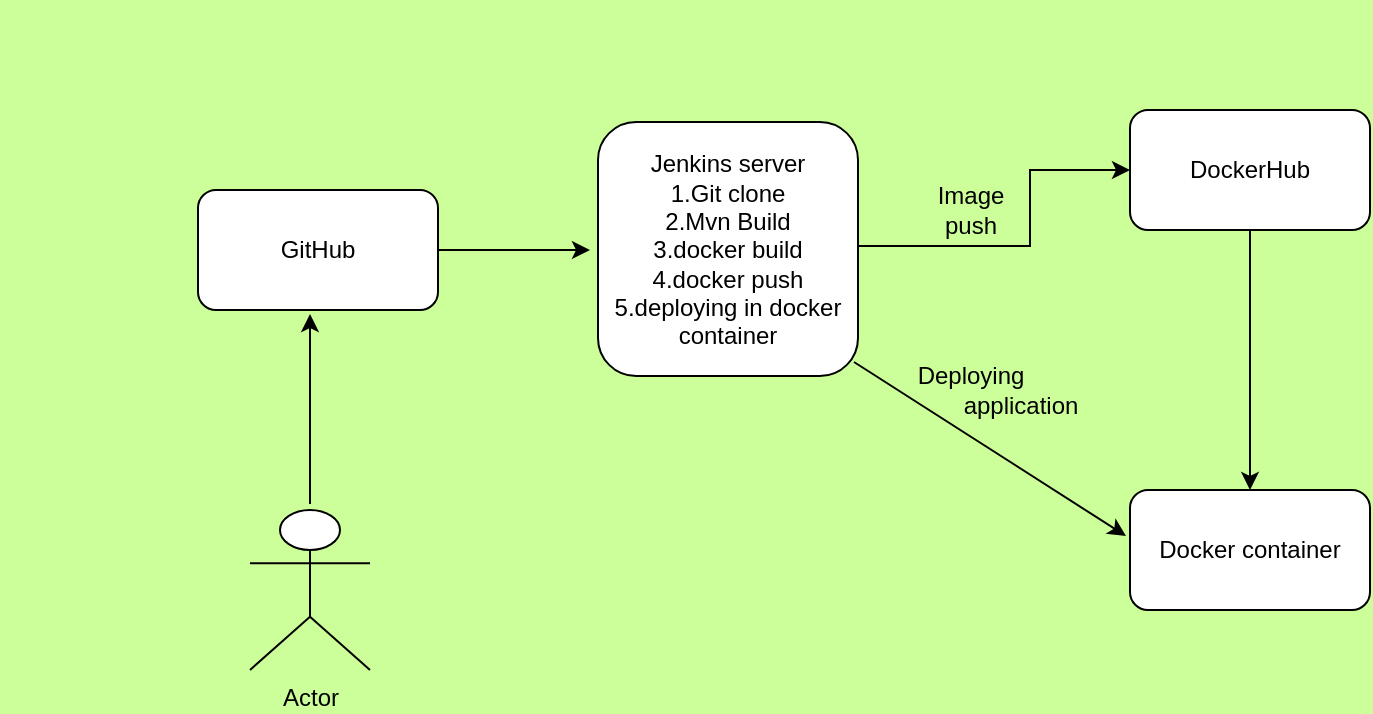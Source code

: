 <mxfile version="20.4.0" type="device"><diagram id="qxs2Di_7fLWghAVbWI3i" name="Page-1"><mxGraphModel dx="1935" dy="1705" grid="1" gridSize="10" guides="1" tooltips="1" connect="1" arrows="1" fold="1" page="1" pageScale="1" pageWidth="850" pageHeight="1100" background="#CCFF99" math="0" shadow="0"><root><mxCell id="0"/><mxCell id="1" parent="0"/><mxCell id="BUWmIlC25fnRPIa48k2O-1" value="Actor" style="shape=umlActor;verticalLabelPosition=bottom;verticalAlign=top;html=1;outlineConnect=0;" parent="1" vertex="1"><mxGeometry x="80" y="210" width="60" height="80" as="geometry"/></mxCell><mxCell id="BUWmIlC25fnRPIa48k2O-5" style="edgeStyle=orthogonalEdgeStyle;rounded=0;orthogonalLoop=1;jettySize=auto;html=1;exitX=1;exitY=0.5;exitDx=0;exitDy=0;" parent="1" source="BUWmIlC25fnRPIa48k2O-2" edge="1"><mxGeometry relative="1" as="geometry"><mxPoint x="250" y="80" as="targetPoint"/></mxGeometry></mxCell><mxCell id="BUWmIlC25fnRPIa48k2O-2" value="GitHub" style="rounded=1;whiteSpace=wrap;html=1;" parent="1" vertex="1"><mxGeometry x="54" y="50" width="120" height="60" as="geometry"/></mxCell><mxCell id="BUWmIlC25fnRPIa48k2O-8" style="edgeStyle=orthogonalEdgeStyle;rounded=0;orthogonalLoop=1;jettySize=auto;html=1;entryX=0;entryY=0.5;entryDx=0;entryDy=0;" parent="1" source="BUWmIlC25fnRPIa48k2O-6" edge="1" target="BUWmIlC25fnRPIa48k2O-7"><mxGeometry relative="1" as="geometry"><mxPoint x="510" y="40" as="targetPoint"/><Array as="points"><mxPoint x="470" y="78"/><mxPoint x="470" y="40"/></Array></mxGeometry></mxCell><mxCell id="BUWmIlC25fnRPIa48k2O-6" value="Jenkins server&lt;br&gt;1.Git clone&lt;br&gt;2.Mvn Build&lt;br&gt;3.docker build&lt;br&gt;4.docker push&lt;br&gt;5.deploying in docker container" style="rounded=1;whiteSpace=wrap;html=1;" parent="1" vertex="1"><mxGeometry x="254" y="16" width="130" height="127" as="geometry"/></mxCell><mxCell id="srWy_vBQMAUXRDuhJaJX-2" style="edgeStyle=orthogonalEdgeStyle;rounded=0;orthogonalLoop=1;jettySize=auto;html=1;" edge="1" parent="1" source="BUWmIlC25fnRPIa48k2O-7" target="srWy_vBQMAUXRDuhJaJX-3"><mxGeometry relative="1" as="geometry"><mxPoint x="580" y="230" as="targetPoint"/></mxGeometry></mxCell><mxCell id="BUWmIlC25fnRPIa48k2O-7" value="DockerHub" style="rounded=1;whiteSpace=wrap;html=1;" parent="1" vertex="1"><mxGeometry x="520" y="10" width="120" height="60" as="geometry"/></mxCell><mxCell id="srWy_vBQMAUXRDuhJaJX-1" value="Image&lt;br&gt;push" style="text;html=1;align=center;verticalAlign=middle;resizable=0;points=[];autosize=1;strokeColor=none;fillColor=none;" vertex="1" parent="1"><mxGeometry x="410" y="40" width="60" height="40" as="geometry"/></mxCell><mxCell id="srWy_vBQMAUXRDuhJaJX-3" value="Docker container" style="rounded=1;whiteSpace=wrap;html=1;" vertex="1" parent="1"><mxGeometry x="520" y="200" width="120" height="60" as="geometry"/></mxCell><mxCell id="srWy_vBQMAUXRDuhJaJX-5" value="" style="endArrow=classic;html=1;rounded=0;entryX=0;entryY=0.5;entryDx=0;entryDy=0;exitX=1;exitY=1;exitDx=0;exitDy=0;" edge="1" parent="1"><mxGeometry width="50" height="50" relative="1" as="geometry"><mxPoint x="382" y="136" as="sourcePoint"/><mxPoint x="518" y="223" as="targetPoint"/></mxGeometry></mxCell><mxCell id="srWy_vBQMAUXRDuhJaJX-6" value="Deploying&lt;br&gt;&amp;nbsp; &amp;nbsp; &amp;nbsp; &amp;nbsp; &amp;nbsp; &amp;nbsp; &amp;nbsp; &amp;nbsp;application" style="text;html=1;align=center;verticalAlign=middle;resizable=0;points=[];autosize=1;strokeColor=none;fillColor=none;" vertex="1" parent="1"><mxGeometry x="375" y="130" width="130" height="40" as="geometry"/></mxCell><mxCell id="srWy_vBQMAUXRDuhJaJX-7" value="" style="endArrow=classic;html=1;rounded=0;" edge="1" parent="1"><mxGeometry width="50" height="50" relative="1" as="geometry"><mxPoint x="110" y="207" as="sourcePoint"/><mxPoint x="110" y="112" as="targetPoint"/></mxGeometry></mxCell><mxCell id="srWy_vBQMAUXRDuhJaJX-8" value="&amp;nbsp;" style="text;html=1;align=center;verticalAlign=middle;resizable=0;points=[];autosize=1;strokeColor=none;fillColor=none;" vertex="1" parent="1"><mxGeometry x="5" y="-45" width="30" height="30" as="geometry"/></mxCell><mxCell id="srWy_vBQMAUXRDuhJaJX-9" value="&amp;nbsp;" style="text;html=1;align=center;verticalAlign=middle;resizable=0;points=[];autosize=1;strokeColor=none;fillColor=none;" vertex="1" parent="1"><mxGeometry x="-45" y="75" width="30" height="30" as="geometry"/></mxCell></root></mxGraphModel></diagram></mxfile>